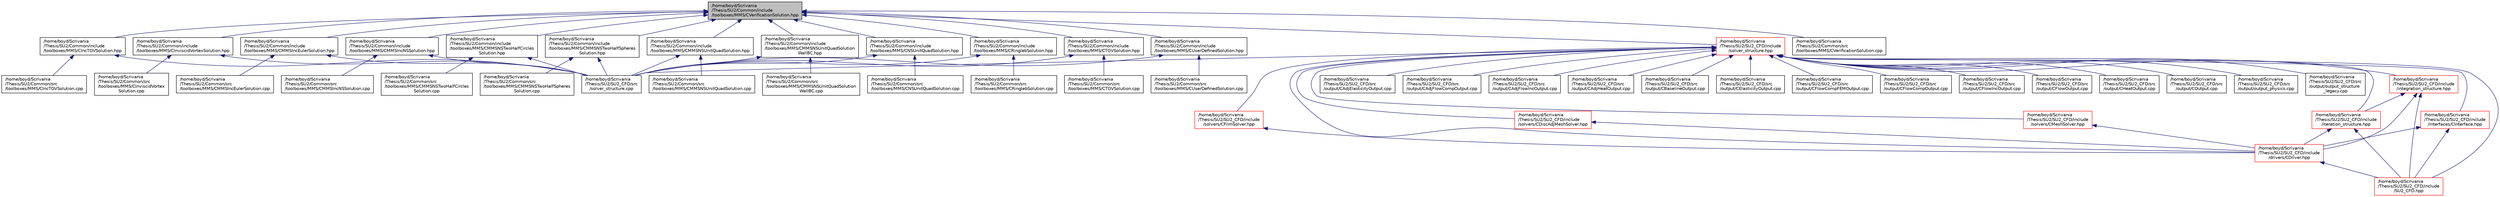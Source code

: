 digraph "/home/boyd/Scrivania/Thesis/SU2/Common/include/toolboxes/MMS/CVerificationSolution.hpp"
{
  edge [fontname="Helvetica",fontsize="10",labelfontname="Helvetica",labelfontsize="10"];
  node [fontname="Helvetica",fontsize="10",shape=record];
  Node29 [label="/home/boyd/Scrivania\l/Thesis/SU2/Common/include\l/toolboxes/MMS/CVerificationSolution.hpp",height=0.2,width=0.4,color="black", fillcolor="grey75", style="filled", fontcolor="black"];
  Node29 -> Node30 [dir="back",color="midnightblue",fontsize="10",style="solid",fontname="Helvetica"];
  Node30 [label="/home/boyd/Scrivania\l/Thesis/SU2/Common/include\l/toolboxes/MMS/CIncTGVSolution.hpp",height=0.2,width=0.4,color="black", fillcolor="white", style="filled",URL="$_c_inc_t_g_v_solution_8hpp.html",tooltip="Header file for the class CIncTGVSolution. The implementations are in the CIncTGVSolution.cpp file. "];
  Node30 -> Node31 [dir="back",color="midnightblue",fontsize="10",style="solid",fontname="Helvetica"];
  Node31 [label="/home/boyd/Scrivania\l/Thesis/SU2/Common/src\l/toolboxes/MMS/CIncTGVSolution.cpp",height=0.2,width=0.4,color="black", fillcolor="white", style="filled",URL="$_c_inc_t_g_v_solution_8cpp.html",tooltip="Implementations of the member functions of CIncTGVSolution. "];
  Node30 -> Node32 [dir="back",color="midnightblue",fontsize="10",style="solid",fontname="Helvetica"];
  Node32 [label="/home/boyd/Scrivania\l/Thesis/SU2/SU2_CFD/src\l/solver_structure.cpp",height=0.2,width=0.4,color="black", fillcolor="white", style="filled",URL="$solver__structure_8cpp.html",tooltip="Main subroutines for solving primal and adjoint problems. "];
  Node29 -> Node33 [dir="back",color="midnightblue",fontsize="10",style="solid",fontname="Helvetica"];
  Node33 [label="/home/boyd/Scrivania\l/Thesis/SU2/Common/include\l/toolboxes/MMS/CInviscidVortexSolution.hpp",height=0.2,width=0.4,color="black", fillcolor="white", style="filled",URL="$_c_inviscid_vortex_solution_8hpp.html",tooltip="Header file for the class CInviscidVortexSolution. The implementations are in the CInviscidVortexSolu..."];
  Node33 -> Node34 [dir="back",color="midnightblue",fontsize="10",style="solid",fontname="Helvetica"];
  Node34 [label="/home/boyd/Scrivania\l/Thesis/SU2/Common/src\l/toolboxes/MMS/CInviscidVortex\lSolution.cpp",height=0.2,width=0.4,color="black", fillcolor="white", style="filled",URL="$_c_inviscid_vortex_solution_8cpp.html",tooltip="Implementations of the member functions of CInviscidVortexSolution. "];
  Node33 -> Node32 [dir="back",color="midnightblue",fontsize="10",style="solid",fontname="Helvetica"];
  Node29 -> Node35 [dir="back",color="midnightblue",fontsize="10",style="solid",fontname="Helvetica"];
  Node35 [label="/home/boyd/Scrivania\l/Thesis/SU2/Common/include\l/toolboxes/MMS/CMMSIncEulerSolution.hpp",height=0.2,width=0.4,color="black", fillcolor="white", style="filled",URL="$_c_m_m_s_inc_euler_solution_8hpp.html",tooltip="Header file for the class CMMSIncEulerSolution. The implementations are in the CMMSIncEulerSolution.cpp file. "];
  Node35 -> Node36 [dir="back",color="midnightblue",fontsize="10",style="solid",fontname="Helvetica"];
  Node36 [label="/home/boyd/Scrivania\l/Thesis/SU2/Common/src\l/toolboxes/MMS/CMMSIncEulerSolution.cpp",height=0.2,width=0.4,color="black", fillcolor="white", style="filled",URL="$_c_m_m_s_inc_euler_solution_8cpp.html",tooltip="Implementations of the member functions of CMMSIncEulerSolution. "];
  Node35 -> Node32 [dir="back",color="midnightblue",fontsize="10",style="solid",fontname="Helvetica"];
  Node29 -> Node37 [dir="back",color="midnightblue",fontsize="10",style="solid",fontname="Helvetica"];
  Node37 [label="/home/boyd/Scrivania\l/Thesis/SU2/Common/include\l/toolboxes/MMS/CMMSIncNSSolution.hpp",height=0.2,width=0.4,color="black", fillcolor="white", style="filled",URL="$_c_m_m_s_inc_n_s_solution_8hpp.html",tooltip="Header file for the class CMMSIncNSSolution. The implementations are in the CMMSIncNSSolution.cpp file. "];
  Node37 -> Node38 [dir="back",color="midnightblue",fontsize="10",style="solid",fontname="Helvetica"];
  Node38 [label="/home/boyd/Scrivania\l/Thesis/SU2/Common/src\l/toolboxes/MMS/CMMSIncNSSolution.cpp",height=0.2,width=0.4,color="black", fillcolor="white", style="filled",URL="$_c_m_m_s_inc_n_s_solution_8cpp.html",tooltip="Implementations of the member functions of CMMSIncNSSolution. "];
  Node37 -> Node32 [dir="back",color="midnightblue",fontsize="10",style="solid",fontname="Helvetica"];
  Node29 -> Node39 [dir="back",color="midnightblue",fontsize="10",style="solid",fontname="Helvetica"];
  Node39 [label="/home/boyd/Scrivania\l/Thesis/SU2/Common/include\l/toolboxes/MMS/CMMSNSTwoHalfCircles\lSolution.hpp",height=0.2,width=0.4,color="black", fillcolor="white", style="filled",URL="$_c_m_m_s_n_s_two_half_circles_solution_8hpp.html",tooltip="Header file for the class CMMSNSTwoHalfCirclesSolution. The implementations are in the CMMSNSTwoHalfC..."];
  Node39 -> Node40 [dir="back",color="midnightblue",fontsize="10",style="solid",fontname="Helvetica"];
  Node40 [label="/home/boyd/Scrivania\l/Thesis/SU2/Common/src\l/toolboxes/MMS/CMMSNSTwoHalfCircles\lSolution.cpp",height=0.2,width=0.4,color="black", fillcolor="white", style="filled",URL="$_c_m_m_s_n_s_two_half_circles_solution_8cpp.html",tooltip="Implementations of the member functions of CMMSNSTwoHalfCirclesSolution. "];
  Node39 -> Node32 [dir="back",color="midnightblue",fontsize="10",style="solid",fontname="Helvetica"];
  Node29 -> Node41 [dir="back",color="midnightblue",fontsize="10",style="solid",fontname="Helvetica"];
  Node41 [label="/home/boyd/Scrivania\l/Thesis/SU2/Common/include\l/toolboxes/MMS/CMMSNSTwoHalfSpheres\lSolution.hpp",height=0.2,width=0.4,color="black", fillcolor="white", style="filled",URL="$_c_m_m_s_n_s_two_half_spheres_solution_8hpp.html",tooltip="Header file for the class CMMSNSTwoHalfSpheresSolution. The implementations are in the CMMSNSTwoHalfS..."];
  Node41 -> Node42 [dir="back",color="midnightblue",fontsize="10",style="solid",fontname="Helvetica"];
  Node42 [label="/home/boyd/Scrivania\l/Thesis/SU2/Common/src\l/toolboxes/MMS/CMMSNSTwoHalfSpheres\lSolution.cpp",height=0.2,width=0.4,color="black", fillcolor="white", style="filled",URL="$_c_m_m_s_n_s_two_half_spheres_solution_8cpp.html",tooltip="Implementations of the member functions of CMMSNSTwoHalfSpheresSolution. "];
  Node41 -> Node32 [dir="back",color="midnightblue",fontsize="10",style="solid",fontname="Helvetica"];
  Node29 -> Node43 [dir="back",color="midnightblue",fontsize="10",style="solid",fontname="Helvetica"];
  Node43 [label="/home/boyd/Scrivania\l/Thesis/SU2/Common/include\l/toolboxes/MMS/CMMSNSUnitQuadSolution.hpp",height=0.2,width=0.4,color="black", fillcolor="white", style="filled",URL="$_c_m_m_s_n_s_unit_quad_solution_8hpp.html",tooltip="Header file for the class CMMSNSUnitQuadSolution. The implementations are in the CMMSNSUnitQuadSoluti..."];
  Node43 -> Node44 [dir="back",color="midnightblue",fontsize="10",style="solid",fontname="Helvetica"];
  Node44 [label="/home/boyd/Scrivania\l/Thesis/SU2/Common/src\l/toolboxes/MMS/CMMSNSUnitQuadSolution.cpp",height=0.2,width=0.4,color="black", fillcolor="white", style="filled",URL="$_c_m_m_s_n_s_unit_quad_solution_8cpp.html",tooltip="Implementations of the member functions of CMMSNSUnitQuadSolution. "];
  Node43 -> Node32 [dir="back",color="midnightblue",fontsize="10",style="solid",fontname="Helvetica"];
  Node29 -> Node45 [dir="back",color="midnightblue",fontsize="10",style="solid",fontname="Helvetica"];
  Node45 [label="/home/boyd/Scrivania\l/Thesis/SU2/Common/include\l/toolboxes/MMS/CMMSNSUnitQuadSolution\lWallBC.hpp",height=0.2,width=0.4,color="black", fillcolor="white", style="filled",URL="$_c_m_m_s_n_s_unit_quad_solution_wall_b_c_8hpp.html",tooltip="Header file for the class CMMSNSUnitQuadSolutionWallBC. The implementations are in the CMMSNSUnitQuad..."];
  Node45 -> Node46 [dir="back",color="midnightblue",fontsize="10",style="solid",fontname="Helvetica"];
  Node46 [label="/home/boyd/Scrivania\l/Thesis/SU2/Common/src\l/toolboxes/MMS/CMMSNSUnitQuadSolution\lWallBC.cpp",height=0.2,width=0.4,color="black", fillcolor="white", style="filled",URL="$_c_m_m_s_n_s_unit_quad_solution_wall_b_c_8cpp.html",tooltip="Implementations of the member functions of CMMSNSUnitQuadSolutionWallBC. "];
  Node45 -> Node32 [dir="back",color="midnightblue",fontsize="10",style="solid",fontname="Helvetica"];
  Node29 -> Node47 [dir="back",color="midnightblue",fontsize="10",style="solid",fontname="Helvetica"];
  Node47 [label="/home/boyd/Scrivania\l/Thesis/SU2/Common/include\l/toolboxes/MMS/CNSUnitQuadSolution.hpp",height=0.2,width=0.4,color="black", fillcolor="white", style="filled",URL="$_c_n_s_unit_quad_solution_8hpp.html",tooltip="Header file for the class CNSUnitQuadSolution.hpp. The implementations are in the CNSUnitQuadSolution..."];
  Node47 -> Node48 [dir="back",color="midnightblue",fontsize="10",style="solid",fontname="Helvetica"];
  Node48 [label="/home/boyd/Scrivania\l/Thesis/SU2/Common/src\l/toolboxes/MMS/CNSUnitQuadSolution.cpp",height=0.2,width=0.4,color="black", fillcolor="white", style="filled",URL="$_c_n_s_unit_quad_solution_8cpp.html",tooltip="Implementations of the member functions of CNSUnitQuadSolution. "];
  Node47 -> Node32 [dir="back",color="midnightblue",fontsize="10",style="solid",fontname="Helvetica"];
  Node29 -> Node49 [dir="back",color="midnightblue",fontsize="10",style="solid",fontname="Helvetica"];
  Node49 [label="/home/boyd/Scrivania\l/Thesis/SU2/Common/include\l/toolboxes/MMS/CRinglebSolution.hpp",height=0.2,width=0.4,color="black", fillcolor="white", style="filled",URL="$_c_ringleb_solution_8hpp.html",tooltip="Header file for the class CRinglebSolution.hpp. The implementations are in the CRinglebSolution.cpp file. "];
  Node49 -> Node50 [dir="back",color="midnightblue",fontsize="10",style="solid",fontname="Helvetica"];
  Node50 [label="/home/boyd/Scrivania\l/Thesis/SU2/Common/src\l/toolboxes/MMS/CRinglebSolution.cpp",height=0.2,width=0.4,color="black", fillcolor="white", style="filled",URL="$_c_ringleb_solution_8cpp.html",tooltip="Implementations of the member functions of CRinglebSolution. "];
  Node49 -> Node32 [dir="back",color="midnightblue",fontsize="10",style="solid",fontname="Helvetica"];
  Node29 -> Node51 [dir="back",color="midnightblue",fontsize="10",style="solid",fontname="Helvetica"];
  Node51 [label="/home/boyd/Scrivania\l/Thesis/SU2/Common/include\l/toolboxes/MMS/CTGVSolution.hpp",height=0.2,width=0.4,color="black", fillcolor="white", style="filled",URL="$_c_t_g_v_solution_8hpp.html",tooltip="Header file for the class CTGVSolution. The implementations are in the CTGVSolution.cpp file. "];
  Node51 -> Node52 [dir="back",color="midnightblue",fontsize="10",style="solid",fontname="Helvetica"];
  Node52 [label="/home/boyd/Scrivania\l/Thesis/SU2/Common/src\l/toolboxes/MMS/CTGVSolution.cpp",height=0.2,width=0.4,color="black", fillcolor="white", style="filled",URL="$_c_t_g_v_solution_8cpp.html",tooltip="Implementations of the member functions of CTGVSolution. "];
  Node51 -> Node32 [dir="back",color="midnightblue",fontsize="10",style="solid",fontname="Helvetica"];
  Node29 -> Node53 [dir="back",color="midnightblue",fontsize="10",style="solid",fontname="Helvetica"];
  Node53 [label="/home/boyd/Scrivania\l/Thesis/SU2/Common/include\l/toolboxes/MMS/CUserDefinedSolution.hpp",height=0.2,width=0.4,color="black", fillcolor="white", style="filled",URL="$_c_user_defined_solution_8hpp.html",tooltip="Header file for the class CUserDefinedSolution. The implementations are in the CUserDefinedSolution.cpp file. "];
  Node53 -> Node54 [dir="back",color="midnightblue",fontsize="10",style="solid",fontname="Helvetica"];
  Node54 [label="/home/boyd/Scrivania\l/Thesis/SU2/Common/src\l/toolboxes/MMS/CUserDefinedSolution.cpp",height=0.2,width=0.4,color="black", fillcolor="white", style="filled",URL="$_c_user_defined_solution_8cpp.html",tooltip="Implementations of the member functions of CUserDefinedSolution. "];
  Node53 -> Node32 [dir="back",color="midnightblue",fontsize="10",style="solid",fontname="Helvetica"];
  Node29 -> Node55 [dir="back",color="midnightblue",fontsize="10",style="solid",fontname="Helvetica"];
  Node55 [label="/home/boyd/Scrivania\l/Thesis/SU2/Common/src\l/toolboxes/MMS/CVerificationSolution.cpp",height=0.2,width=0.4,color="black", fillcolor="white", style="filled",URL="$_c_verification_solution_8cpp.html",tooltip="Implementations of the member functions of CVerificationSolution. "];
  Node29 -> Node56 [dir="back",color="midnightblue",fontsize="10",style="solid",fontname="Helvetica"];
  Node56 [label="/home/boyd/Scrivania\l/Thesis/SU2/SU2_CFD/include\l/solver_structure.hpp",height=0.2,width=0.4,color="red", fillcolor="white", style="filled",URL="$solver__structure_8hpp.html",tooltip="Headers of the main subroutines for solving partial differential equations. The subroutines and funct..."];
  Node56 -> Node57 [dir="back",color="midnightblue",fontsize="10",style="solid",fontname="Helvetica"];
  Node57 [label="/home/boyd/Scrivania\l/Thesis/SU2/SU2_CFD/include\l/iteration_structure.hpp",height=0.2,width=0.4,color="red", fillcolor="white", style="filled",URL="$iteration__structure_8hpp.html",tooltip="Headers of the iteration classes used by SU2_CFD. Each CIteration class represents an available physi..."];
  Node57 -> Node58 [dir="back",color="midnightblue",fontsize="10",style="solid",fontname="Helvetica"];
  Node58 [label="/home/boyd/Scrivania\l/Thesis/SU2/SU2_CFD/include\l/drivers/CDriver.hpp",height=0.2,width=0.4,color="red", fillcolor="white", style="filled",URL="$_c_driver_8hpp.html"];
  Node58 -> Node61 [dir="back",color="midnightblue",fontsize="10",style="solid",fontname="Helvetica"];
  Node61 [label="/home/boyd/Scrivania\l/Thesis/SU2/SU2_CFD/include\l/SU2_CFD.hpp",height=0.2,width=0.4,color="red", fillcolor="white", style="filled",URL="$_s_u2___c_f_d_8hpp.html",tooltip="Headers of the main subroutines of the code SU2_CFD. The subroutines and functions are in the SU2_CFD..."];
  Node57 -> Node61 [dir="back",color="midnightblue",fontsize="10",style="solid",fontname="Helvetica"];
  Node56 -> Node74 [dir="back",color="midnightblue",fontsize="10",style="solid",fontname="Helvetica"];
  Node74 [label="/home/boyd/Scrivania\l/Thesis/SU2/SU2_CFD/include\l/integration_structure.hpp",height=0.2,width=0.4,color="red", fillcolor="white", style="filled",URL="$integration__structure_8hpp.html",tooltip="Headers of the main subroutines for space and time integration. The subroutines and functions are in ..."];
  Node74 -> Node57 [dir="back",color="midnightblue",fontsize="10",style="solid",fontname="Helvetica"];
  Node74 -> Node58 [dir="back",color="midnightblue",fontsize="10",style="solid",fontname="Helvetica"];
  Node74 -> Node61 [dir="back",color="midnightblue",fontsize="10",style="solid",fontname="Helvetica"];
  Node56 -> Node58 [dir="back",color="midnightblue",fontsize="10",style="solid",fontname="Helvetica"];
  Node56 -> Node77 [dir="back",color="midnightblue",fontsize="10",style="solid",fontname="Helvetica"];
  Node77 [label="/home/boyd/Scrivania\l/Thesis/SU2/SU2_CFD/include\l/interfaces/CInterface.hpp",height=0.2,width=0.4,color="red", fillcolor="white", style="filled",URL="$_c_interface_8hpp.html",tooltip="Declarations and inlines of the transfer structure. The subroutines and functions are in the physics ..."];
  Node77 -> Node58 [dir="back",color="midnightblue",fontsize="10",style="solid",fontname="Helvetica"];
  Node77 -> Node61 [dir="back",color="midnightblue",fontsize="10",style="solid",fontname="Helvetica"];
  Node56 -> Node97 [dir="back",color="midnightblue",fontsize="10",style="solid",fontname="Helvetica"];
  Node97 [label="/home/boyd/Scrivania\l/Thesis/SU2/SU2_CFD/include\l/solvers/CDiscAdjMeshSolver.hpp",height=0.2,width=0.4,color="red", fillcolor="white", style="filled",URL="$_c_disc_adj_mesh_solver_8hpp.html"];
  Node97 -> Node58 [dir="back",color="midnightblue",fontsize="10",style="solid",fontname="Helvetica"];
  Node56 -> Node99 [dir="back",color="midnightblue",fontsize="10",style="solid",fontname="Helvetica"];
  Node99 [label="/home/boyd/Scrivania\l/Thesis/SU2/SU2_CFD/include\l/solvers/CMeshSolver.hpp",height=0.2,width=0.4,color="red", fillcolor="white", style="filled",URL="$_c_mesh_solver_8hpp.html",tooltip="Declaration and inlines of the class to compute the the discrete adjoint of the linear-elastic mesh s..."];
  Node99 -> Node58 [dir="back",color="midnightblue",fontsize="10",style="solid",fontname="Helvetica"];
  Node56 -> Node101 [dir="back",color="midnightblue",fontsize="10",style="solid",fontname="Helvetica"];
  Node101 [label="/home/boyd/Scrivania\l/Thesis/SU2/SU2_CFD/include\l/solvers/CFilmSolver.hpp",height=0.2,width=0.4,color="red", fillcolor="white", style="filled",URL="$_c_film_solver_8hpp.html",tooltip="Headers of the main subroutines for solving thin film equations. The subroutines and functions are in..."];
  Node101 -> Node58 [dir="back",color="midnightblue",fontsize="10",style="solid",fontname="Helvetica"];
  Node56 -> Node61 [dir="back",color="midnightblue",fontsize="10",style="solid",fontname="Helvetica"];
  Node56 -> Node103 [dir="back",color="midnightblue",fontsize="10",style="solid",fontname="Helvetica"];
  Node103 [label="/home/boyd/Scrivania\l/Thesis/SU2/SU2_CFD/src\l/output/CAdjElasticityOutput.cpp",height=0.2,width=0.4,color="black", fillcolor="white", style="filled",URL="$_c_adj_elasticity_output_8cpp.html",tooltip="Main subroutines for elasticity discrete adjoint output. "];
  Node56 -> Node104 [dir="back",color="midnightblue",fontsize="10",style="solid",fontname="Helvetica"];
  Node104 [label="/home/boyd/Scrivania\l/Thesis/SU2/SU2_CFD/src\l/output/CAdjFlowCompOutput.cpp",height=0.2,width=0.4,color="black", fillcolor="white", style="filled",URL="$_c_adj_flow_comp_output_8cpp.html"];
  Node56 -> Node105 [dir="back",color="midnightblue",fontsize="10",style="solid",fontname="Helvetica"];
  Node105 [label="/home/boyd/Scrivania\l/Thesis/SU2/SU2_CFD/src\l/output/CAdjFlowIncOutput.cpp",height=0.2,width=0.4,color="black", fillcolor="white", style="filled",URL="$_c_adj_flow_inc_output_8cpp.html"];
  Node56 -> Node106 [dir="back",color="midnightblue",fontsize="10",style="solid",fontname="Helvetica"];
  Node106 [label="/home/boyd/Scrivania\l/Thesis/SU2/SU2_CFD/src\l/output/CAdjHeatOutput.cpp",height=0.2,width=0.4,color="black", fillcolor="white", style="filled",URL="$_c_adj_heat_output_8cpp.html"];
  Node56 -> Node107 [dir="back",color="midnightblue",fontsize="10",style="solid",fontname="Helvetica"];
  Node107 [label="/home/boyd/Scrivania\l/Thesis/SU2/SU2_CFD/src\l/output/CBaselineOutput.cpp",height=0.2,width=0.4,color="black", fillcolor="white", style="filled",URL="$_c_baseline_output_8cpp.html"];
  Node56 -> Node108 [dir="back",color="midnightblue",fontsize="10",style="solid",fontname="Helvetica"];
  Node108 [label="/home/boyd/Scrivania\l/Thesis/SU2/SU2_CFD/src\l/output/CElasticityOutput.cpp",height=0.2,width=0.4,color="black", fillcolor="white", style="filled",URL="$_c_elasticity_output_8cpp.html"];
  Node56 -> Node109 [dir="back",color="midnightblue",fontsize="10",style="solid",fontname="Helvetica"];
  Node109 [label="/home/boyd/Scrivania\l/Thesis/SU2/SU2_CFD/src\l/output/CFlowCompFEMOutput.cpp",height=0.2,width=0.4,color="black", fillcolor="white", style="filled",URL="$_c_flow_comp_f_e_m_output_8cpp.html"];
  Node56 -> Node110 [dir="back",color="midnightblue",fontsize="10",style="solid",fontname="Helvetica"];
  Node110 [label="/home/boyd/Scrivania\l/Thesis/SU2/SU2_CFD/src\l/output/CFlowCompOutput.cpp",height=0.2,width=0.4,color="black", fillcolor="white", style="filled",URL="$_c_flow_comp_output_8cpp.html"];
  Node56 -> Node111 [dir="back",color="midnightblue",fontsize="10",style="solid",fontname="Helvetica"];
  Node111 [label="/home/boyd/Scrivania\l/Thesis/SU2/SU2_CFD/src\l/output/CFlowIncOutput.cpp",height=0.2,width=0.4,color="black", fillcolor="white", style="filled",URL="$_c_flow_inc_output_8cpp.html"];
  Node56 -> Node112 [dir="back",color="midnightblue",fontsize="10",style="solid",fontname="Helvetica"];
  Node112 [label="/home/boyd/Scrivania\l/Thesis/SU2/SU2_CFD/src\l/output/CFlowOutput.cpp",height=0.2,width=0.4,color="black", fillcolor="white", style="filled",URL="$_c_flow_output_8cpp.html"];
  Node56 -> Node113 [dir="back",color="midnightblue",fontsize="10",style="solid",fontname="Helvetica"];
  Node113 [label="/home/boyd/Scrivania\l/Thesis/SU2/SU2_CFD/src\l/output/CHeatOutput.cpp",height=0.2,width=0.4,color="black", fillcolor="white", style="filled",URL="$_c_heat_output_8cpp.html"];
  Node56 -> Node114 [dir="back",color="midnightblue",fontsize="10",style="solid",fontname="Helvetica"];
  Node114 [label="/home/boyd/Scrivania\l/Thesis/SU2/SU2_CFD/src\l/output/COutput.cpp",height=0.2,width=0.4,color="black", fillcolor="white", style="filled",URL="$_c_output_8cpp.html"];
  Node56 -> Node115 [dir="back",color="midnightblue",fontsize="10",style="solid",fontname="Helvetica"];
  Node115 [label="/home/boyd/Scrivania\l/Thesis/SU2/SU2_CFD/src\l/output/output_physics.cpp",height=0.2,width=0.4,color="black", fillcolor="white", style="filled",URL="$output__physics_8cpp.html",tooltip="Main subroutines to compute physical output quantities such as CL, CD, entropy generation, mass flow, ecc... . "];
  Node56 -> Node116 [dir="back",color="midnightblue",fontsize="10",style="solid",fontname="Helvetica"];
  Node116 [label="/home/boyd/Scrivania\l/Thesis/SU2/SU2_CFD/src\l/output/output_structure\l_legacy.cpp",height=0.2,width=0.4,color="black", fillcolor="white", style="filled",URL="$output__structure__legacy_8cpp.html"];
  Node56 -> Node32 [dir="back",color="midnightblue",fontsize="10",style="solid",fontname="Helvetica"];
}
